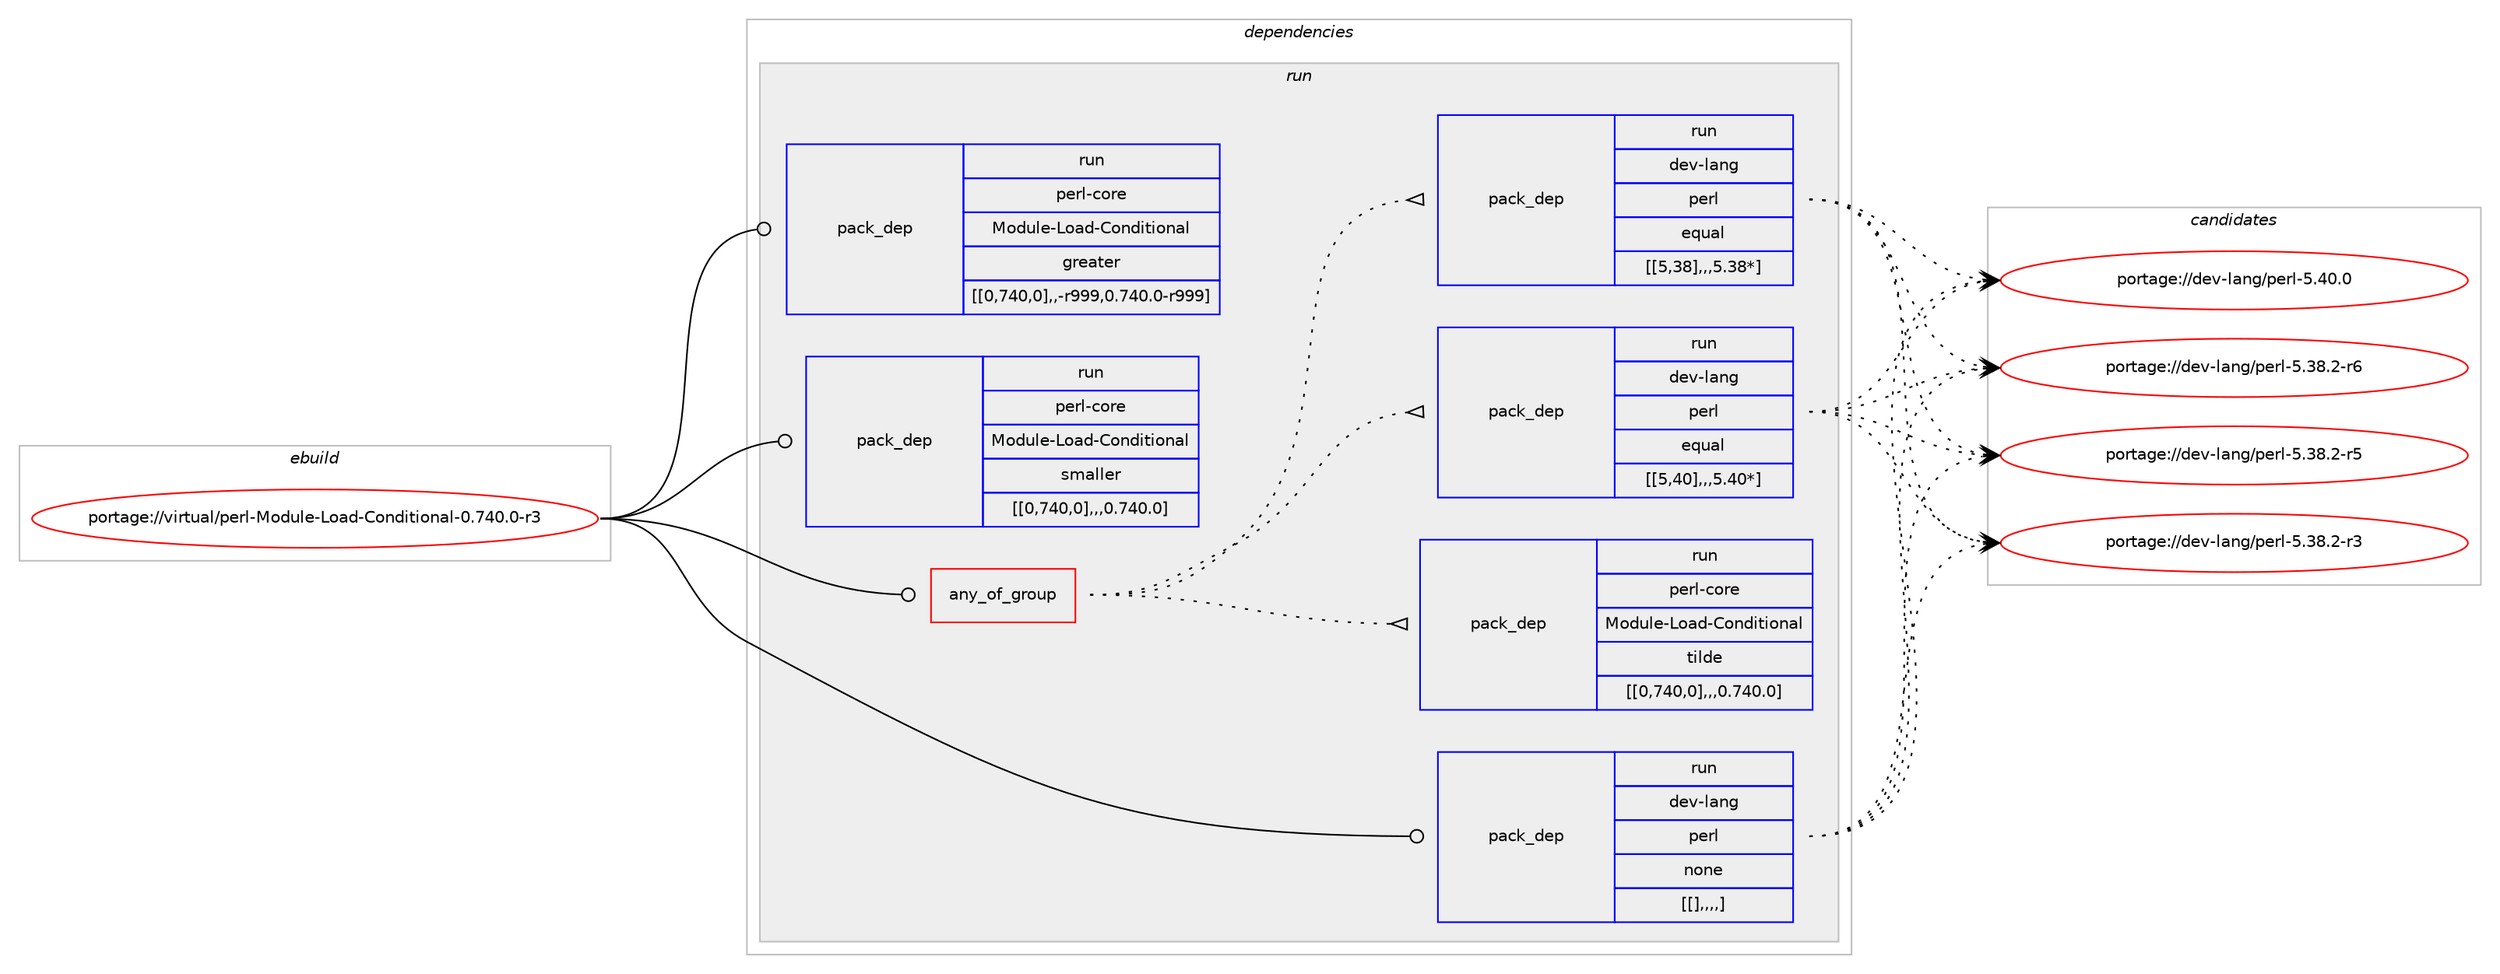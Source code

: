 digraph prolog {

# *************
# Graph options
# *************

newrank=true;
concentrate=true;
compound=true;
graph [rankdir=LR,fontname=Helvetica,fontsize=10,ranksep=1.5];#, ranksep=2.5, nodesep=0.2];
edge  [arrowhead=vee];
node  [fontname=Helvetica,fontsize=10];

# **********
# The ebuild
# **********

subgraph cluster_leftcol {
color=gray;
label=<<i>ebuild</i>>;
id [label="portage://virtual/perl-Module-Load-Conditional-0.740.0-r3", color=red, width=4, href="../virtual/perl-Module-Load-Conditional-0.740.0-r3.svg"];
}

# ****************
# The dependencies
# ****************

subgraph cluster_midcol {
color=gray;
label=<<i>dependencies</i>>;
subgraph cluster_compile {
fillcolor="#eeeeee";
style=filled;
label=<<i>compile</i>>;
}
subgraph cluster_compileandrun {
fillcolor="#eeeeee";
style=filled;
label=<<i>compile and run</i>>;
}
subgraph cluster_run {
fillcolor="#eeeeee";
style=filled;
label=<<i>run</i>>;
subgraph any103 {
dependency2362 [label=<<TABLE BORDER="0" CELLBORDER="1" CELLSPACING="0" CELLPADDING="4"><TR><TD CELLPADDING="10">any_of_group</TD></TR></TABLE>>, shape=none, color=red];subgraph pack1793 {
dependency2363 [label=<<TABLE BORDER="0" CELLBORDER="1" CELLSPACING="0" CELLPADDING="4" WIDTH="220"><TR><TD ROWSPAN="6" CELLPADDING="30">pack_dep</TD></TR><TR><TD WIDTH="110">run</TD></TR><TR><TD>dev-lang</TD></TR><TR><TD>perl</TD></TR><TR><TD>equal</TD></TR><TR><TD>[[5,40],,,5.40*]</TD></TR></TABLE>>, shape=none, color=blue];
}
dependency2362:e -> dependency2363:w [weight=20,style="dotted",arrowhead="oinv"];
subgraph pack1795 {
dependency2365 [label=<<TABLE BORDER="0" CELLBORDER="1" CELLSPACING="0" CELLPADDING="4" WIDTH="220"><TR><TD ROWSPAN="6" CELLPADDING="30">pack_dep</TD></TR><TR><TD WIDTH="110">run</TD></TR><TR><TD>dev-lang</TD></TR><TR><TD>perl</TD></TR><TR><TD>equal</TD></TR><TR><TD>[[5,38],,,5.38*]</TD></TR></TABLE>>, shape=none, color=blue];
}
dependency2362:e -> dependency2365:w [weight=20,style="dotted",arrowhead="oinv"];
subgraph pack1797 {
dependency2368 [label=<<TABLE BORDER="0" CELLBORDER="1" CELLSPACING="0" CELLPADDING="4" WIDTH="220"><TR><TD ROWSPAN="6" CELLPADDING="30">pack_dep</TD></TR><TR><TD WIDTH="110">run</TD></TR><TR><TD>perl-core</TD></TR><TR><TD>Module-Load-Conditional</TD></TR><TR><TD>tilde</TD></TR><TR><TD>[[0,740,0],,,0.740.0]</TD></TR></TABLE>>, shape=none, color=blue];
}
dependency2362:e -> dependency2368:w [weight=20,style="dotted",arrowhead="oinv"];
}
id:e -> dependency2362:w [weight=20,style="solid",arrowhead="odot"];
subgraph pack1800 {
dependency2371 [label=<<TABLE BORDER="0" CELLBORDER="1" CELLSPACING="0" CELLPADDING="4" WIDTH="220"><TR><TD ROWSPAN="6" CELLPADDING="30">pack_dep</TD></TR><TR><TD WIDTH="110">run</TD></TR><TR><TD>dev-lang</TD></TR><TR><TD>perl</TD></TR><TR><TD>none</TD></TR><TR><TD>[[],,,,]</TD></TR></TABLE>>, shape=none, color=blue];
}
id:e -> dependency2371:w [weight=20,style="solid",arrowhead="odot"];
subgraph pack1802 {
dependency2373 [label=<<TABLE BORDER="0" CELLBORDER="1" CELLSPACING="0" CELLPADDING="4" WIDTH="220"><TR><TD ROWSPAN="6" CELLPADDING="30">pack_dep</TD></TR><TR><TD WIDTH="110">run</TD></TR><TR><TD>perl-core</TD></TR><TR><TD>Module-Load-Conditional</TD></TR><TR><TD>greater</TD></TR><TR><TD>[[0,740,0],,-r999,0.740.0-r999]</TD></TR></TABLE>>, shape=none, color=blue];
}
id:e -> dependency2373:w [weight=20,style="solid",arrowhead="odot"];
subgraph pack1804 {
dependency2376 [label=<<TABLE BORDER="0" CELLBORDER="1" CELLSPACING="0" CELLPADDING="4" WIDTH="220"><TR><TD ROWSPAN="6" CELLPADDING="30">pack_dep</TD></TR><TR><TD WIDTH="110">run</TD></TR><TR><TD>perl-core</TD></TR><TR><TD>Module-Load-Conditional</TD></TR><TR><TD>smaller</TD></TR><TR><TD>[[0,740,0],,,0.740.0]</TD></TR></TABLE>>, shape=none, color=blue];
}
id:e -> dependency2376:w [weight=20,style="solid",arrowhead="odot"];
}
}

# **************
# The candidates
# **************

subgraph cluster_choices {
rank=same;
color=gray;
label=<<i>candidates</i>>;

subgraph choice1792 {
color=black;
nodesep=1;
choice10010111845108971101034711210111410845534652484648 [label="portage://dev-lang/perl-5.40.0", color=red, width=4,href="../dev-lang/perl-5.40.0.svg"];
choice100101118451089711010347112101114108455346515646504511454 [label="portage://dev-lang/perl-5.38.2-r6", color=red, width=4,href="../dev-lang/perl-5.38.2-r6.svg"];
choice100101118451089711010347112101114108455346515646504511453 [label="portage://dev-lang/perl-5.38.2-r5", color=red, width=4,href="../dev-lang/perl-5.38.2-r5.svg"];
choice100101118451089711010347112101114108455346515646504511451 [label="portage://dev-lang/perl-5.38.2-r3", color=red, width=4,href="../dev-lang/perl-5.38.2-r3.svg"];
dependency2363:e -> choice10010111845108971101034711210111410845534652484648:w [style=dotted,weight="100"];
dependency2363:e -> choice100101118451089711010347112101114108455346515646504511454:w [style=dotted,weight="100"];
dependency2363:e -> choice100101118451089711010347112101114108455346515646504511453:w [style=dotted,weight="100"];
dependency2363:e -> choice100101118451089711010347112101114108455346515646504511451:w [style=dotted,weight="100"];
}
subgraph choice1795 {
color=black;
nodesep=1;
choice10010111845108971101034711210111410845534652484648 [label="portage://dev-lang/perl-5.40.0", color=red, width=4,href="../dev-lang/perl-5.40.0.svg"];
choice100101118451089711010347112101114108455346515646504511454 [label="portage://dev-lang/perl-5.38.2-r6", color=red, width=4,href="../dev-lang/perl-5.38.2-r6.svg"];
choice100101118451089711010347112101114108455346515646504511453 [label="portage://dev-lang/perl-5.38.2-r5", color=red, width=4,href="../dev-lang/perl-5.38.2-r5.svg"];
choice100101118451089711010347112101114108455346515646504511451 [label="portage://dev-lang/perl-5.38.2-r3", color=red, width=4,href="../dev-lang/perl-5.38.2-r3.svg"];
dependency2365:e -> choice10010111845108971101034711210111410845534652484648:w [style=dotted,weight="100"];
dependency2365:e -> choice100101118451089711010347112101114108455346515646504511454:w [style=dotted,weight="100"];
dependency2365:e -> choice100101118451089711010347112101114108455346515646504511453:w [style=dotted,weight="100"];
dependency2365:e -> choice100101118451089711010347112101114108455346515646504511451:w [style=dotted,weight="100"];
}
subgraph choice1799 {
color=black;
nodesep=1;
}
subgraph choice1800 {
color=black;
nodesep=1;
choice10010111845108971101034711210111410845534652484648 [label="portage://dev-lang/perl-5.40.0", color=red, width=4,href="../dev-lang/perl-5.40.0.svg"];
choice100101118451089711010347112101114108455346515646504511454 [label="portage://dev-lang/perl-5.38.2-r6", color=red, width=4,href="../dev-lang/perl-5.38.2-r6.svg"];
choice100101118451089711010347112101114108455346515646504511453 [label="portage://dev-lang/perl-5.38.2-r5", color=red, width=4,href="../dev-lang/perl-5.38.2-r5.svg"];
choice100101118451089711010347112101114108455346515646504511451 [label="portage://dev-lang/perl-5.38.2-r3", color=red, width=4,href="../dev-lang/perl-5.38.2-r3.svg"];
dependency2371:e -> choice10010111845108971101034711210111410845534652484648:w [style=dotted,weight="100"];
dependency2371:e -> choice100101118451089711010347112101114108455346515646504511454:w [style=dotted,weight="100"];
dependency2371:e -> choice100101118451089711010347112101114108455346515646504511453:w [style=dotted,weight="100"];
dependency2371:e -> choice100101118451089711010347112101114108455346515646504511451:w [style=dotted,weight="100"];
}
subgraph choice1802 {
color=black;
nodesep=1;
}
subgraph choice1803 {
color=black;
nodesep=1;
}
}

}
